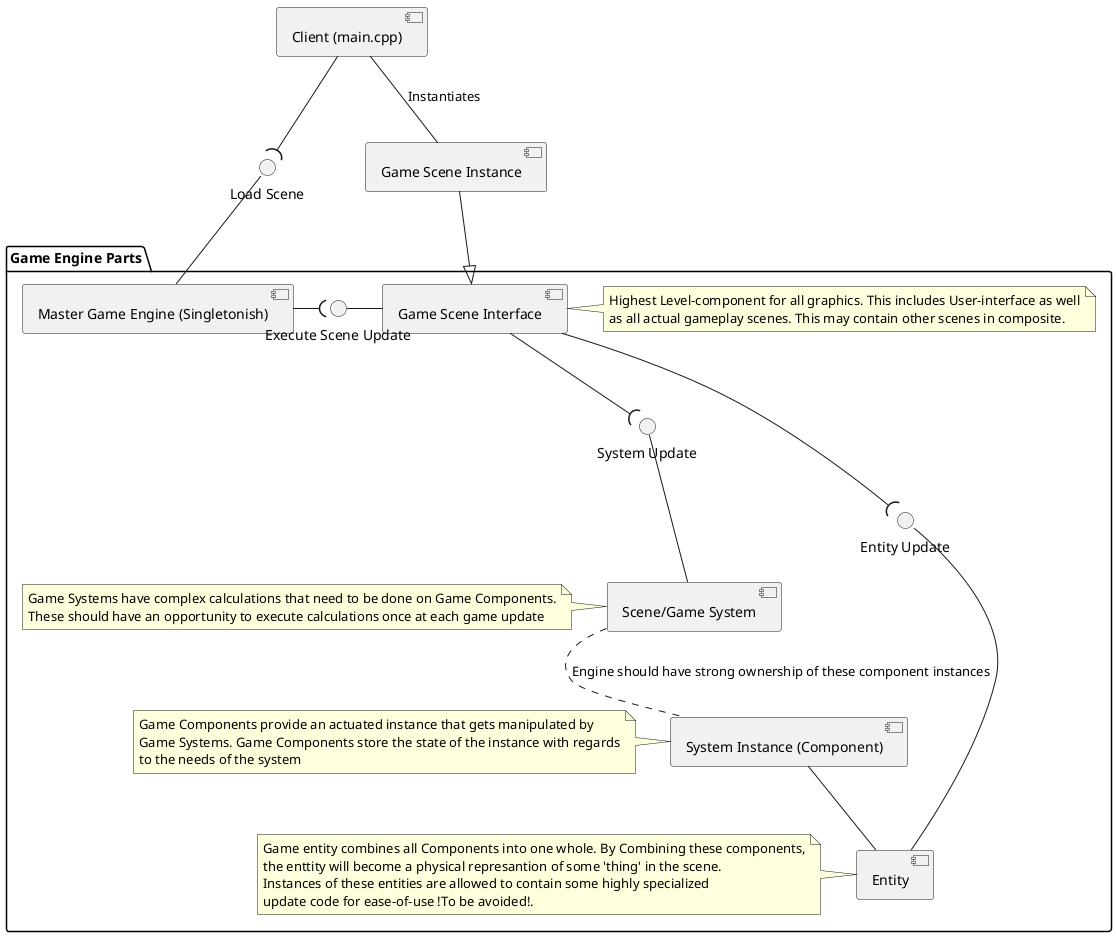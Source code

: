 @startuml


component [Client (main.cpp)] as CompClient

package "Game Engine Parts" {

    component [Master Game Engine (Singletonish)] as CompEngine

    component [Game Scene Interface] as CompScene
    note right of CompScene 
        Highest Level-component for all graphics. This includes User-interface as well
        as all actual gameplay scenes. This may contain other scenes in composite.
    end note

    'Scene should provide an interface for executing system tick'
    interface "Execute Scene Update" as ExScnUpdate


    CompScene -left- ExScnUpdate

    component [Scene/Game System] as GSystem
    note left of GSystem
        Game Systems have complex calculations that need to be done on Game Components.
        These should have an opportunity to execute calculations once at each game update
    end note

    interface "System Update" as interfUpdate
   
    component [System Instance (Component)] as GComponent
    note left of GComponent
        Game Components provide an actuated instance that gets manipulated by
        Game Systems. Game Components store the state of the instance with regards
        to the needs of the system
    end note

    component "Game Entity (Component Collection)" as GEntity
    note left of GEntity
        Game entity combines all Components into one whole. By Combining these components,
        the enttity will become a physical represantion of some 'thing' in the scene.
        Instances of these entities are allowed to contain some highly specialized
        update code for ease-of-use !To be avoided!.
    end note

    interface "Entity Update" as entUpdate

    entUpdate -- GEntity
    CompScene --( entUpdate
    GComponent -- GEntity

    GSystem .. GComponent : Engine should have strong ownership of these component instances
    component [Entity] as GEntity

    ' Game Systems should be updated at each tick. Update is the most 
    ' important interface to provide 
    interfUpdate -- GSystem
    CompScene --( interfUpdate

    CompScene -[hidden]-> GSystem

    ' Game engine declares Game Tick. It requests Scene to update at each tick
    CompEngine -right-( ExScnUpdate
}

component [Game Scene Instance] as CompSceneInst

' Game engine provides interface to register Game Scene
interface "Load Scene" as interLoadScene
CompEngine -up- interLoadScene

' Client Creates the Scenes and provides them to the engine'
CompClient -- CompSceneInst : Instantiates

' Scene instances are inherited from the Game scene interface'
CompSceneInst --|> CompScene

' Client requires the interface to start engine. (Provided by Game engine)
CompClient --( interLoadScene

@enduml
